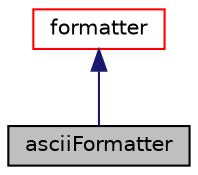 digraph "asciiFormatter"
{
  bgcolor="transparent";
  edge [fontname="Helvetica",fontsize="10",labelfontname="Helvetica",labelfontsize="10"];
  node [fontname="Helvetica",fontsize="10",shape=record];
  Node1 [label="asciiFormatter",height=0.2,width=0.4,color="black", fillcolor="grey75", style="filled" fontcolor="black"];
  Node2 -> Node1 [dir="back",color="midnightblue",fontsize="10",style="solid",fontname="Helvetica"];
  Node2 [label="formatter",height=0.2,width=0.4,color="red",URL="$classFoam_1_1vtk_1_1formatter.html",tooltip="Abstract class for a VTK output stream formatter. "];
}
